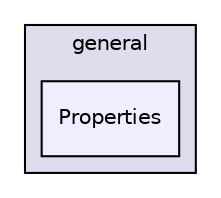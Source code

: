 digraph "general/Properties" {
  compound=true
  node [ fontsize="10", fontname="Helvetica"];
  edge [ labelfontsize="10", labelfontname="Helvetica"];
  subgraph clusterdir_bba024cd03edd7f9d6096b84e1006209 {
    graph [ bgcolor="#ddddee", pencolor="black", label="general" fontname="Helvetica", fontsize="10", URL="dir_bba024cd03edd7f9d6096b84e1006209.html"]
  dir_35a5f66a3b7b476005d9e9c2b39558fb [shape=box, label="Properties", style="filled", fillcolor="#eeeeff", pencolor="black", URL="dir_35a5f66a3b7b476005d9e9c2b39558fb.html"];
  }
}
